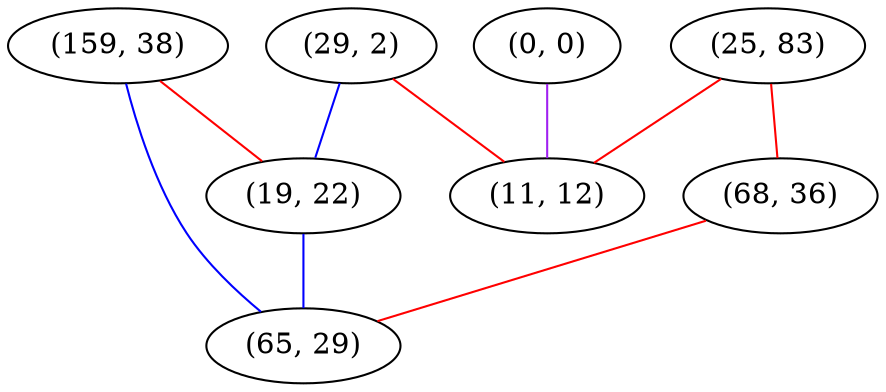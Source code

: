 graph "" {
"(159, 38)";
"(25, 83)";
"(68, 36)";
"(0, 0)";
"(29, 2)";
"(19, 22)";
"(65, 29)";
"(11, 12)";
"(159, 38)" -- "(65, 29)"  [color=blue, key=0, weight=3];
"(159, 38)" -- "(19, 22)"  [color=red, key=0, weight=1];
"(25, 83)" -- "(68, 36)"  [color=red, key=0, weight=1];
"(25, 83)" -- "(11, 12)"  [color=red, key=0, weight=1];
"(68, 36)" -- "(65, 29)"  [color=red, key=0, weight=1];
"(0, 0)" -- "(11, 12)"  [color=purple, key=0, weight=4];
"(29, 2)" -- "(11, 12)"  [color=red, key=0, weight=1];
"(29, 2)" -- "(19, 22)"  [color=blue, key=0, weight=3];
"(19, 22)" -- "(65, 29)"  [color=blue, key=0, weight=3];
}
